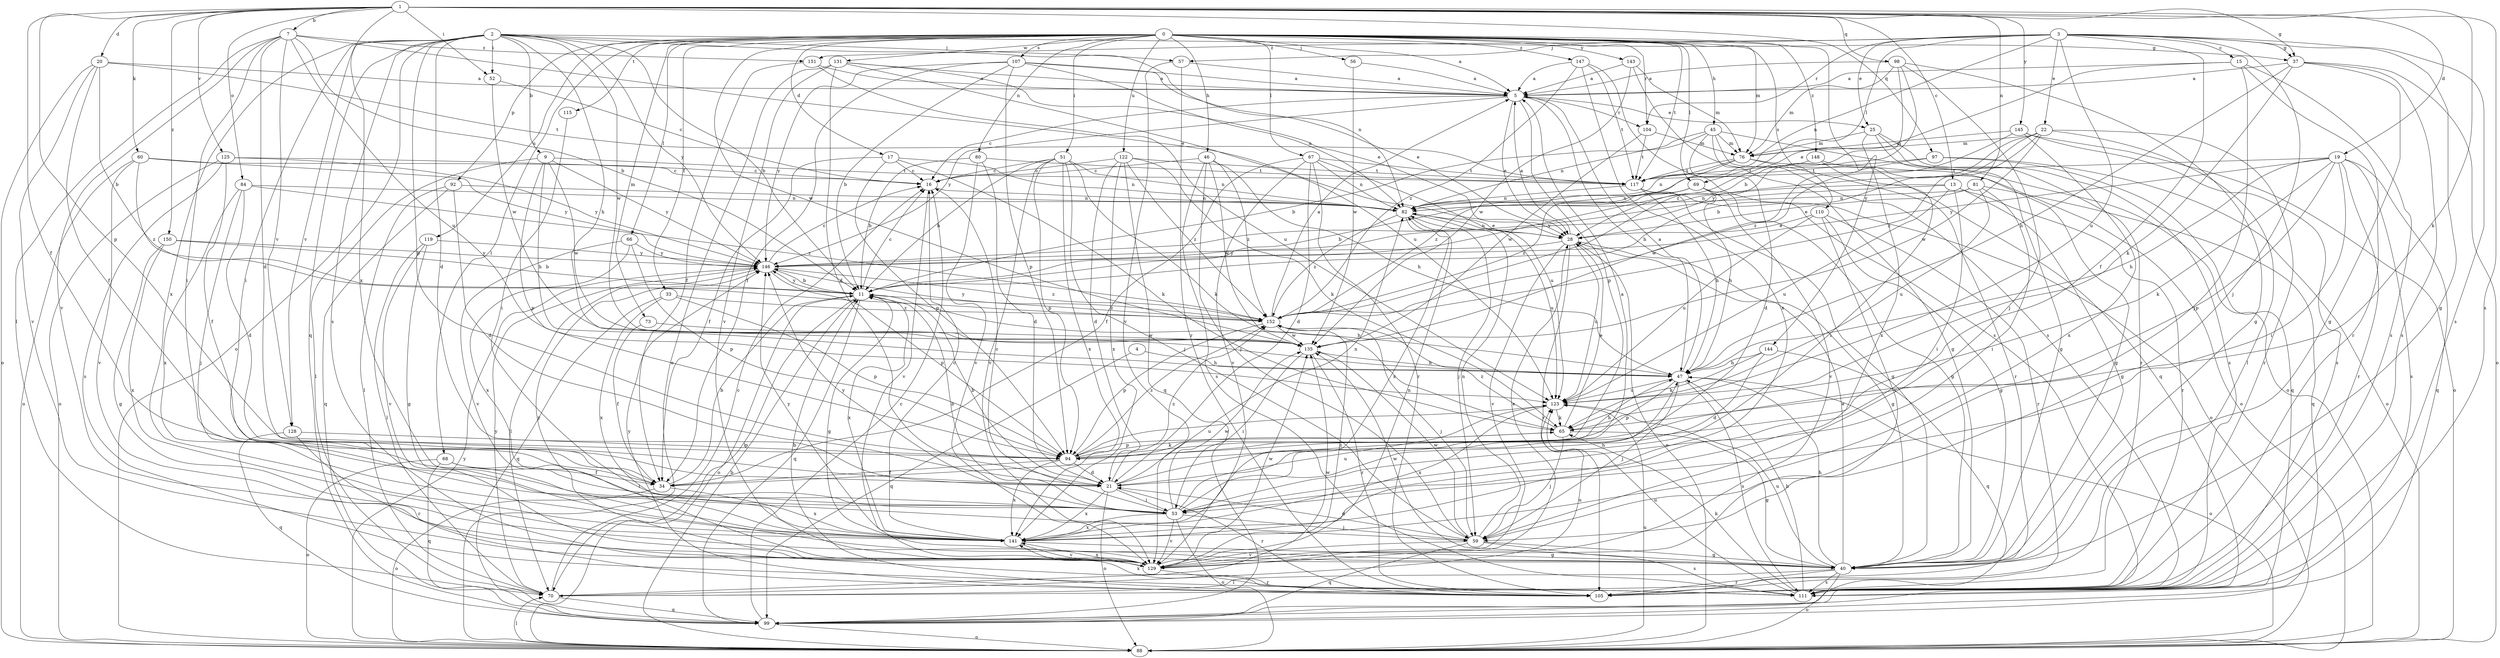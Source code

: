 strict digraph  {
0;
1;
2;
3;
4;
5;
7;
9;
11;
13;
15;
16;
17;
19;
20;
21;
22;
25;
28;
33;
34;
37;
40;
45;
46;
47;
51;
52;
53;
56;
57;
59;
60;
65;
66;
67;
68;
69;
70;
73;
76;
80;
81;
82;
84;
88;
92;
94;
97;
98;
99;
104;
105;
107;
110;
111;
115;
117;
119;
122;
123;
125;
128;
129;
131;
135;
141;
143;
144;
145;
146;
147;
148;
150;
151;
152;
0 -> 5  [label=a];
0 -> 17  [label=d];
0 -> 33  [label=f];
0 -> 45  [label=h];
0 -> 46  [label=h];
0 -> 51  [label=i];
0 -> 56  [label=j];
0 -> 66  [label=l];
0 -> 67  [label=l];
0 -> 68  [label=l];
0 -> 69  [label=l];
0 -> 73  [label=m];
0 -> 76  [label=m];
0 -> 80  [label=n];
0 -> 92  [label=p];
0 -> 104  [label=r];
0 -> 107  [label=s];
0 -> 110  [label=s];
0 -> 115  [label=t];
0 -> 117  [label=t];
0 -> 119  [label=u];
0 -> 122  [label=u];
0 -> 131  [label=w];
0 -> 135  [label=w];
0 -> 143  [label=y];
0 -> 144  [label=y];
0 -> 147  [label=z];
0 -> 148  [label=z];
1 -> 7  [label=b];
1 -> 13  [label=c];
1 -> 19  [label=d];
1 -> 20  [label=d];
1 -> 34  [label=f];
1 -> 37  [label=g];
1 -> 52  [label=i];
1 -> 60  [label=k];
1 -> 65  [label=k];
1 -> 81  [label=n];
1 -> 84  [label=o];
1 -> 94  [label=p];
1 -> 97  [label=q];
1 -> 98  [label=q];
1 -> 111  [label=s];
1 -> 125  [label=v];
1 -> 141  [label=x];
1 -> 145  [label=y];
1 -> 150  [label=z];
2 -> 9  [label=b];
2 -> 11  [label=b];
2 -> 21  [label=d];
2 -> 37  [label=g];
2 -> 47  [label=h];
2 -> 52  [label=i];
2 -> 53  [label=i];
2 -> 57  [label=j];
2 -> 82  [label=n];
2 -> 88  [label=o];
2 -> 94  [label=p];
2 -> 99  [label=q];
2 -> 111  [label=s];
2 -> 128  [label=v];
2 -> 135  [label=w];
2 -> 141  [label=x];
2 -> 146  [label=y];
3 -> 15  [label=c];
3 -> 22  [label=e];
3 -> 25  [label=e];
3 -> 34  [label=f];
3 -> 37  [label=g];
3 -> 40  [label=g];
3 -> 57  [label=j];
3 -> 59  [label=j];
3 -> 69  [label=l];
3 -> 82  [label=n];
3 -> 104  [label=r];
3 -> 111  [label=s];
3 -> 123  [label=u];
3 -> 151  [label=z];
4 -> 47  [label=h];
4 -> 99  [label=q];
5 -> 16  [label=c];
5 -> 25  [label=e];
5 -> 28  [label=e];
5 -> 47  [label=h];
5 -> 94  [label=p];
5 -> 104  [label=r];
5 -> 146  [label=y];
7 -> 11  [label=b];
7 -> 21  [label=d];
7 -> 28  [label=e];
7 -> 53  [label=i];
7 -> 70  [label=l];
7 -> 123  [label=u];
7 -> 128  [label=v];
7 -> 129  [label=v];
7 -> 151  [label=z];
9 -> 47  [label=h];
9 -> 70  [label=l];
9 -> 94  [label=p];
9 -> 117  [label=t];
9 -> 135  [label=w];
9 -> 146  [label=y];
11 -> 16  [label=c];
11 -> 40  [label=g];
11 -> 70  [label=l];
11 -> 88  [label=o];
11 -> 99  [label=q];
11 -> 141  [label=x];
11 -> 146  [label=y];
11 -> 152  [label=z];
13 -> 40  [label=g];
13 -> 53  [label=i];
13 -> 82  [label=n];
13 -> 105  [label=r];
13 -> 123  [label=u];
13 -> 146  [label=y];
15 -> 5  [label=a];
15 -> 28  [label=e];
15 -> 59  [label=j];
15 -> 105  [label=r];
15 -> 111  [label=s];
16 -> 82  [label=n];
16 -> 129  [label=v];
17 -> 16  [label=c];
17 -> 34  [label=f];
17 -> 65  [label=k];
17 -> 82  [label=n];
17 -> 94  [label=p];
19 -> 47  [label=h];
19 -> 53  [label=i];
19 -> 65  [label=k];
19 -> 94  [label=p];
19 -> 99  [label=q];
19 -> 105  [label=r];
19 -> 111  [label=s];
19 -> 117  [label=t];
19 -> 146  [label=y];
20 -> 5  [label=a];
20 -> 11  [label=b];
20 -> 34  [label=f];
20 -> 88  [label=o];
20 -> 117  [label=t];
20 -> 129  [label=v];
21 -> 5  [label=a];
21 -> 11  [label=b];
21 -> 53  [label=i];
21 -> 82  [label=n];
21 -> 88  [label=o];
21 -> 105  [label=r];
21 -> 141  [label=x];
21 -> 152  [label=z];
22 -> 11  [label=b];
22 -> 70  [label=l];
22 -> 76  [label=m];
22 -> 105  [label=r];
22 -> 135  [label=w];
22 -> 146  [label=y];
22 -> 152  [label=z];
25 -> 40  [label=g];
25 -> 76  [label=m];
25 -> 105  [label=r];
25 -> 111  [label=s];
25 -> 141  [label=x];
28 -> 5  [label=a];
28 -> 40  [label=g];
28 -> 82  [label=n];
28 -> 88  [label=o];
28 -> 105  [label=r];
28 -> 123  [label=u];
28 -> 129  [label=v];
28 -> 146  [label=y];
33 -> 94  [label=p];
33 -> 99  [label=q];
33 -> 141  [label=x];
33 -> 152  [label=z];
34 -> 11  [label=b];
34 -> 88  [label=o];
34 -> 141  [label=x];
37 -> 5  [label=a];
37 -> 40  [label=g];
37 -> 47  [label=h];
37 -> 65  [label=k];
37 -> 88  [label=o];
37 -> 111  [label=s];
40 -> 28  [label=e];
40 -> 47  [label=h];
40 -> 70  [label=l];
40 -> 88  [label=o];
40 -> 105  [label=r];
40 -> 111  [label=s];
40 -> 123  [label=u];
40 -> 135  [label=w];
45 -> 11  [label=b];
45 -> 21  [label=d];
45 -> 40  [label=g];
45 -> 76  [label=m];
45 -> 82  [label=n];
45 -> 88  [label=o];
45 -> 99  [label=q];
46 -> 16  [label=c];
46 -> 47  [label=h];
46 -> 59  [label=j];
46 -> 111  [label=s];
46 -> 135  [label=w];
46 -> 152  [label=z];
47 -> 5  [label=a];
47 -> 11  [label=b];
47 -> 59  [label=j];
47 -> 88  [label=o];
47 -> 94  [label=p];
47 -> 111  [label=s];
47 -> 123  [label=u];
51 -> 11  [label=b];
51 -> 16  [label=c];
51 -> 59  [label=j];
51 -> 65  [label=k];
51 -> 82  [label=n];
51 -> 94  [label=p];
51 -> 129  [label=v];
51 -> 141  [label=x];
52 -> 16  [label=c];
52 -> 135  [label=w];
53 -> 11  [label=b];
53 -> 16  [label=c];
53 -> 47  [label=h];
53 -> 59  [label=j];
53 -> 88  [label=o];
53 -> 123  [label=u];
53 -> 129  [label=v];
53 -> 135  [label=w];
53 -> 141  [label=x];
53 -> 146  [label=y];
56 -> 5  [label=a];
56 -> 135  [label=w];
57 -> 5  [label=a];
57 -> 105  [label=r];
57 -> 129  [label=v];
59 -> 21  [label=d];
59 -> 40  [label=g];
59 -> 82  [label=n];
59 -> 99  [label=q];
59 -> 111  [label=s];
59 -> 129  [label=v];
59 -> 135  [label=w];
60 -> 16  [label=c];
60 -> 88  [label=o];
60 -> 129  [label=v];
60 -> 146  [label=y];
60 -> 152  [label=z];
65 -> 28  [label=e];
65 -> 40  [label=g];
65 -> 59  [label=j];
65 -> 94  [label=p];
65 -> 152  [label=z];
66 -> 94  [label=p];
66 -> 129  [label=v];
66 -> 141  [label=x];
66 -> 146  [label=y];
67 -> 21  [label=d];
67 -> 34  [label=f];
67 -> 82  [label=n];
67 -> 105  [label=r];
67 -> 117  [label=t];
67 -> 123  [label=u];
67 -> 129  [label=v];
68 -> 34  [label=f];
68 -> 53  [label=i];
68 -> 88  [label=o];
68 -> 99  [label=q];
69 -> 11  [label=b];
69 -> 40  [label=g];
69 -> 47  [label=h];
69 -> 82  [label=n];
69 -> 129  [label=v];
69 -> 152  [label=z];
70 -> 16  [label=c];
70 -> 99  [label=q];
70 -> 123  [label=u];
70 -> 135  [label=w];
70 -> 146  [label=y];
73 -> 34  [label=f];
73 -> 135  [label=w];
76 -> 82  [label=n];
76 -> 88  [label=o];
76 -> 105  [label=r];
76 -> 117  [label=t];
76 -> 152  [label=z];
80 -> 11  [label=b];
80 -> 21  [label=d];
80 -> 117  [label=t];
80 -> 129  [label=v];
81 -> 28  [label=e];
81 -> 53  [label=i];
81 -> 82  [label=n];
81 -> 99  [label=q];
81 -> 123  [label=u];
82 -> 28  [label=e];
82 -> 59  [label=j];
82 -> 123  [label=u];
82 -> 141  [label=x];
82 -> 152  [label=z];
84 -> 21  [label=d];
84 -> 59  [label=j];
84 -> 82  [label=n];
84 -> 141  [label=x];
84 -> 152  [label=z];
88 -> 11  [label=b];
88 -> 70  [label=l];
88 -> 123  [label=u];
88 -> 146  [label=y];
92 -> 21  [label=d];
92 -> 70  [label=l];
92 -> 82  [label=n];
92 -> 99  [label=q];
94 -> 21  [label=d];
94 -> 34  [label=f];
94 -> 47  [label=h];
94 -> 65  [label=k];
94 -> 123  [label=u];
94 -> 141  [label=x];
94 -> 152  [label=z];
97 -> 88  [label=o];
97 -> 99  [label=q];
97 -> 117  [label=t];
97 -> 135  [label=w];
98 -> 5  [label=a];
98 -> 11  [label=b];
98 -> 40  [label=g];
98 -> 59  [label=j];
98 -> 76  [label=m];
98 -> 152  [label=z];
99 -> 16  [label=c];
99 -> 88  [label=o];
104 -> 76  [label=m];
104 -> 117  [label=t];
104 -> 135  [label=w];
105 -> 11  [label=b];
105 -> 146  [label=y];
107 -> 5  [label=a];
107 -> 11  [label=b];
107 -> 28  [label=e];
107 -> 34  [label=f];
107 -> 82  [label=n];
107 -> 94  [label=p];
107 -> 146  [label=y];
110 -> 28  [label=e];
110 -> 40  [label=g];
110 -> 105  [label=r];
110 -> 123  [label=u];
110 -> 129  [label=v];
111 -> 47  [label=h];
111 -> 65  [label=k];
111 -> 123  [label=u];
111 -> 141  [label=x];
115 -> 53  [label=i];
117 -> 40  [label=g];
117 -> 47  [label=h];
117 -> 82  [label=n];
117 -> 88  [label=o];
119 -> 40  [label=g];
119 -> 70  [label=l];
119 -> 129  [label=v];
119 -> 146  [label=y];
122 -> 16  [label=c];
122 -> 21  [label=d];
122 -> 65  [label=k];
122 -> 99  [label=q];
122 -> 117  [label=t];
122 -> 141  [label=x];
122 -> 152  [label=z];
123 -> 65  [label=k];
123 -> 141  [label=x];
125 -> 16  [label=c];
125 -> 34  [label=f];
125 -> 88  [label=o];
125 -> 111  [label=s];
125 -> 146  [label=y];
128 -> 94  [label=p];
128 -> 99  [label=q];
128 -> 105  [label=r];
129 -> 28  [label=e];
129 -> 82  [label=n];
129 -> 105  [label=r];
129 -> 135  [label=w];
129 -> 141  [label=x];
129 -> 146  [label=y];
129 -> 152  [label=z];
131 -> 5  [label=a];
131 -> 21  [label=d];
131 -> 28  [label=e];
131 -> 88  [label=o];
131 -> 123  [label=u];
131 -> 129  [label=v];
135 -> 47  [label=h];
135 -> 53  [label=i];
135 -> 105  [label=r];
141 -> 16  [label=c];
141 -> 40  [label=g];
141 -> 129  [label=v];
141 -> 146  [label=y];
143 -> 5  [label=a];
143 -> 76  [label=m];
143 -> 111  [label=s];
143 -> 135  [label=w];
144 -> 21  [label=d];
144 -> 47  [label=h];
144 -> 65  [label=k];
144 -> 99  [label=q];
145 -> 76  [label=m];
145 -> 88  [label=o];
145 -> 111  [label=s];
145 -> 141  [label=x];
145 -> 152  [label=z];
146 -> 11  [label=b];
146 -> 16  [label=c];
146 -> 70  [label=l];
146 -> 94  [label=p];
146 -> 152  [label=z];
147 -> 5  [label=a];
147 -> 111  [label=s];
147 -> 117  [label=t];
147 -> 141  [label=x];
147 -> 152  [label=z];
148 -> 40  [label=g];
148 -> 53  [label=i];
148 -> 117  [label=t];
150 -> 11  [label=b];
150 -> 40  [label=g];
150 -> 141  [label=x];
150 -> 146  [label=y];
151 -> 5  [label=a];
151 -> 34  [label=f];
151 -> 123  [label=u];
152 -> 5  [label=a];
152 -> 59  [label=j];
152 -> 94  [label=p];
152 -> 135  [label=w];
152 -> 146  [label=y];
}
